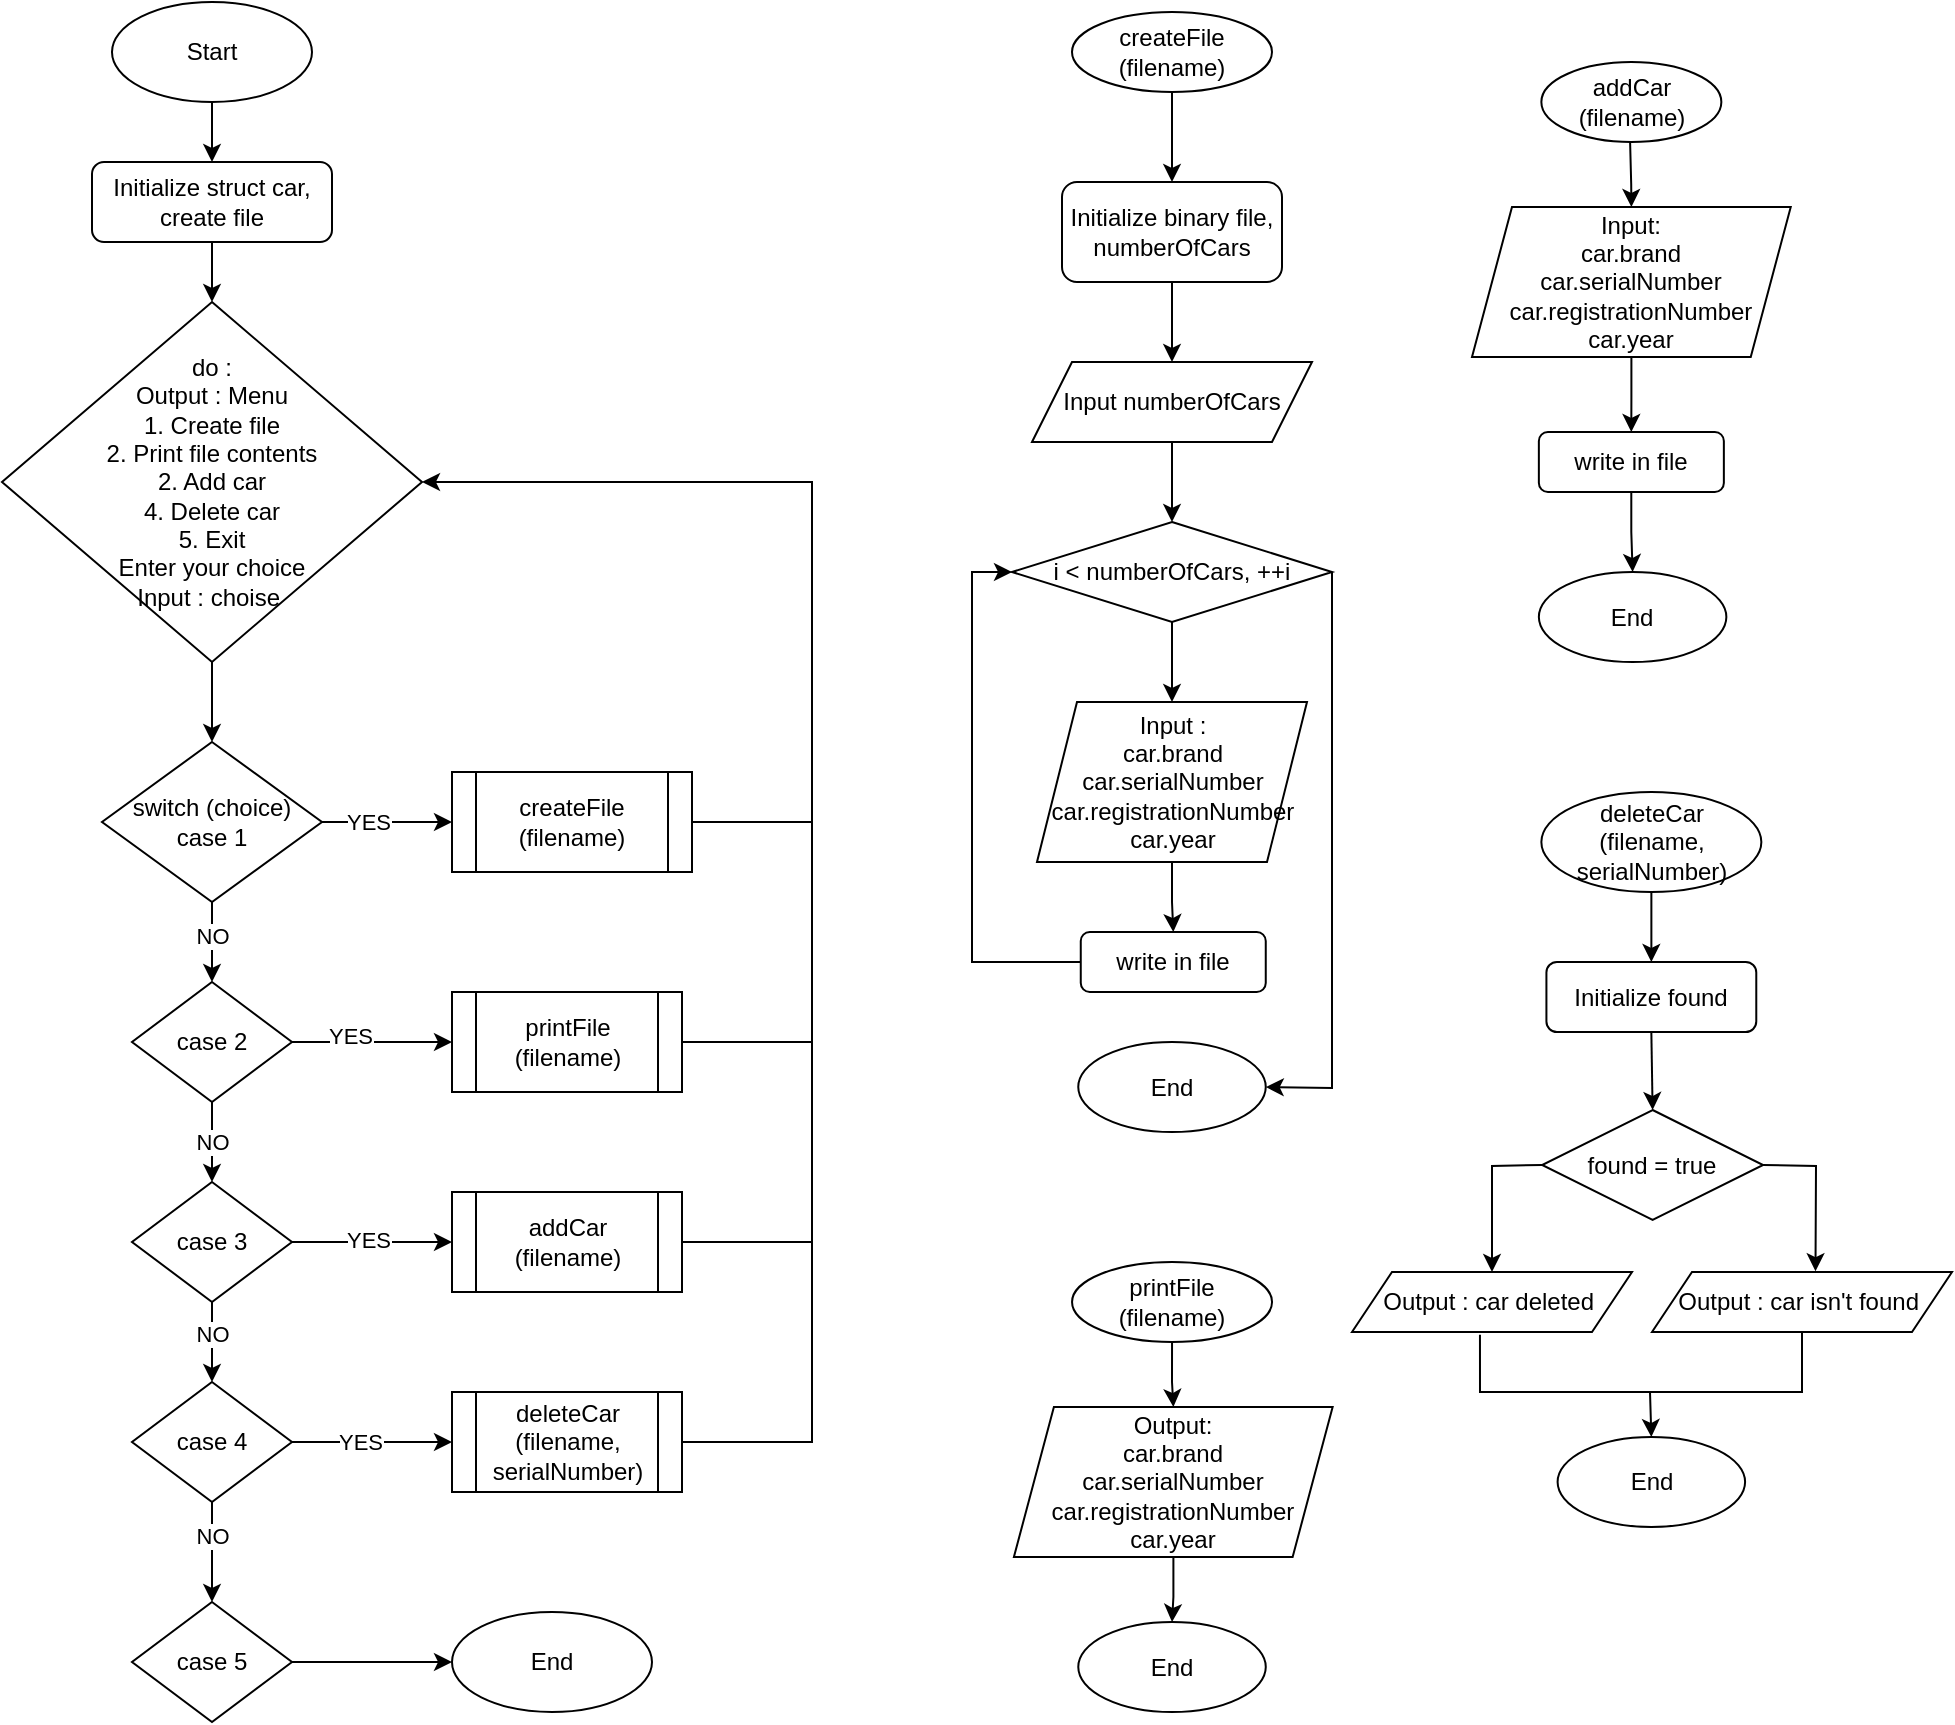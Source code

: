 <mxfile version="24.8.6">
  <diagram name="Сторінка-1" id="QhHNqp1_LBPbBBlJYvi5">
    <mxGraphModel dx="2138" dy="945" grid="1" gridSize="10" guides="1" tooltips="1" connect="1" arrows="1" fold="1" page="1" pageScale="1" pageWidth="827" pageHeight="1169" math="0" shadow="0">
      <root>
        <mxCell id="0" />
        <mxCell id="1" parent="0" />
        <mxCell id="XGDB5DFtMEU5PY1Pmhh6-1" value="Start" style="ellipse;whiteSpace=wrap;html=1;" parent="1" vertex="1">
          <mxGeometry x="80" y="20" width="100" height="50" as="geometry" />
        </mxCell>
        <mxCell id="XGDB5DFtMEU5PY1Pmhh6-2" value="End" style="ellipse;whiteSpace=wrap;html=1;" parent="1" vertex="1">
          <mxGeometry x="250" y="825" width="100" height="50" as="geometry" />
        </mxCell>
        <mxCell id="XGDB5DFtMEU5PY1Pmhh6-17" value="" style="edgeStyle=orthogonalEdgeStyle;rounded=0;orthogonalLoop=1;jettySize=auto;html=1;" parent="1" source="XGDB5DFtMEU5PY1Pmhh6-3" target="XGDB5DFtMEU5PY1Pmhh6-4" edge="1">
          <mxGeometry relative="1" as="geometry" />
        </mxCell>
        <mxCell id="XGDB5DFtMEU5PY1Pmhh6-3" value="Initialize struct car,&lt;div&gt;create file&lt;/div&gt;" style="rounded=1;whiteSpace=wrap;html=1;" parent="1" vertex="1">
          <mxGeometry x="70" y="100" width="120" height="40" as="geometry" />
        </mxCell>
        <mxCell id="XGDB5DFtMEU5PY1Pmhh6-18" value="" style="edgeStyle=orthogonalEdgeStyle;rounded=0;orthogonalLoop=1;jettySize=auto;html=1;" parent="1" source="XGDB5DFtMEU5PY1Pmhh6-4" target="XGDB5DFtMEU5PY1Pmhh6-5" edge="1">
          <mxGeometry relative="1" as="geometry" />
        </mxCell>
        <mxCell id="XGDB5DFtMEU5PY1Pmhh6-4" value="do :&lt;div&gt;Output : Menu&lt;/div&gt;&lt;div&gt;1. Create file&lt;/div&gt;&lt;div&gt;2. Print file contents&lt;/div&gt;&lt;div&gt;2. Add car&lt;/div&gt;&lt;div&gt;4. Delete car&lt;/div&gt;&lt;div&gt;5. Exit&lt;/div&gt;&lt;div&gt;Enter your choice&lt;/div&gt;&lt;div&gt;Input : choise&amp;nbsp;&lt;/div&gt;" style="rhombus;whiteSpace=wrap;html=1;" parent="1" vertex="1">
          <mxGeometry x="25" y="170" width="210" height="180" as="geometry" />
        </mxCell>
        <mxCell id="XGDB5DFtMEU5PY1Pmhh6-19" value="" style="edgeStyle=orthogonalEdgeStyle;rounded=0;orthogonalLoop=1;jettySize=auto;html=1;" parent="1" source="XGDB5DFtMEU5PY1Pmhh6-5" target="XGDB5DFtMEU5PY1Pmhh6-6" edge="1">
          <mxGeometry relative="1" as="geometry" />
        </mxCell>
        <mxCell id="XGDB5DFtMEU5PY1Pmhh6-34" value="NO" style="edgeLabel;html=1;align=center;verticalAlign=middle;resizable=0;points=[];" parent="XGDB5DFtMEU5PY1Pmhh6-19" vertex="1" connectable="0">
          <mxGeometry x="-0.157" relative="1" as="geometry">
            <mxPoint as="offset" />
          </mxGeometry>
        </mxCell>
        <mxCell id="XGDB5DFtMEU5PY1Pmhh6-23" value="" style="edgeStyle=orthogonalEdgeStyle;rounded=0;orthogonalLoop=1;jettySize=auto;html=1;" parent="1" source="XGDB5DFtMEU5PY1Pmhh6-5" target="XGDB5DFtMEU5PY1Pmhh6-10" edge="1">
          <mxGeometry relative="1" as="geometry" />
        </mxCell>
        <mxCell id="XGDB5DFtMEU5PY1Pmhh6-28" value="YES" style="edgeLabel;html=1;align=center;verticalAlign=middle;resizable=0;points=[];" parent="XGDB5DFtMEU5PY1Pmhh6-23" vertex="1" connectable="0">
          <mxGeometry x="-0.29" relative="1" as="geometry">
            <mxPoint as="offset" />
          </mxGeometry>
        </mxCell>
        <mxCell id="XGDB5DFtMEU5PY1Pmhh6-5" value="switch (choice)&lt;div&gt;case 1&lt;/div&gt;" style="rhombus;whiteSpace=wrap;html=1;" parent="1" vertex="1">
          <mxGeometry x="75" y="390" width="110" height="80" as="geometry" />
        </mxCell>
        <mxCell id="XGDB5DFtMEU5PY1Pmhh6-20" value="NO" style="edgeStyle=orthogonalEdgeStyle;rounded=0;orthogonalLoop=1;jettySize=auto;html=1;" parent="1" source="XGDB5DFtMEU5PY1Pmhh6-6" target="XGDB5DFtMEU5PY1Pmhh6-7" edge="1">
          <mxGeometry relative="1" as="geometry" />
        </mxCell>
        <mxCell id="XGDB5DFtMEU5PY1Pmhh6-24" value="" style="edgeStyle=orthogonalEdgeStyle;rounded=0;orthogonalLoop=1;jettySize=auto;html=1;" parent="1" source="XGDB5DFtMEU5PY1Pmhh6-6" target="XGDB5DFtMEU5PY1Pmhh6-11" edge="1">
          <mxGeometry relative="1" as="geometry" />
        </mxCell>
        <mxCell id="XGDB5DFtMEU5PY1Pmhh6-29" value="YES" style="edgeLabel;html=1;align=center;verticalAlign=middle;resizable=0;points=[];" parent="XGDB5DFtMEU5PY1Pmhh6-24" vertex="1" connectable="0">
          <mxGeometry x="-0.278" y="3" relative="1" as="geometry">
            <mxPoint as="offset" />
          </mxGeometry>
        </mxCell>
        <mxCell id="XGDB5DFtMEU5PY1Pmhh6-6" value="case 2" style="rhombus;whiteSpace=wrap;html=1;" parent="1" vertex="1">
          <mxGeometry x="90" y="510" width="80" height="60" as="geometry" />
        </mxCell>
        <mxCell id="XGDB5DFtMEU5PY1Pmhh6-21" value="" style="edgeStyle=orthogonalEdgeStyle;rounded=0;orthogonalLoop=1;jettySize=auto;html=1;" parent="1" source="XGDB5DFtMEU5PY1Pmhh6-7" target="XGDB5DFtMEU5PY1Pmhh6-8" edge="1">
          <mxGeometry relative="1" as="geometry" />
        </mxCell>
        <mxCell id="XGDB5DFtMEU5PY1Pmhh6-33" value="NO" style="edgeLabel;html=1;align=center;verticalAlign=middle;resizable=0;points=[];" parent="XGDB5DFtMEU5PY1Pmhh6-21" vertex="1" connectable="0">
          <mxGeometry x="-0.19" relative="1" as="geometry">
            <mxPoint as="offset" />
          </mxGeometry>
        </mxCell>
        <mxCell id="XGDB5DFtMEU5PY1Pmhh6-25" value="" style="edgeStyle=orthogonalEdgeStyle;rounded=0;orthogonalLoop=1;jettySize=auto;html=1;" parent="1" source="XGDB5DFtMEU5PY1Pmhh6-7" target="XGDB5DFtMEU5PY1Pmhh6-12" edge="1">
          <mxGeometry relative="1" as="geometry" />
        </mxCell>
        <mxCell id="XGDB5DFtMEU5PY1Pmhh6-30" value="YES" style="edgeLabel;html=1;align=center;verticalAlign=middle;resizable=0;points=[];" parent="XGDB5DFtMEU5PY1Pmhh6-25" vertex="1" connectable="0">
          <mxGeometry x="-0.048" y="1" relative="1" as="geometry">
            <mxPoint as="offset" />
          </mxGeometry>
        </mxCell>
        <mxCell id="XGDB5DFtMEU5PY1Pmhh6-7" value="case 3" style="rhombus;whiteSpace=wrap;html=1;" parent="1" vertex="1">
          <mxGeometry x="90" y="610" width="80" height="60" as="geometry" />
        </mxCell>
        <mxCell id="XGDB5DFtMEU5PY1Pmhh6-22" value="" style="edgeStyle=orthogonalEdgeStyle;rounded=0;orthogonalLoop=1;jettySize=auto;html=1;" parent="1" source="XGDB5DFtMEU5PY1Pmhh6-8" target="XGDB5DFtMEU5PY1Pmhh6-9" edge="1">
          <mxGeometry relative="1" as="geometry" />
        </mxCell>
        <mxCell id="XGDB5DFtMEU5PY1Pmhh6-32" value="NO" style="edgeLabel;html=1;align=center;verticalAlign=middle;resizable=0;points=[];" parent="XGDB5DFtMEU5PY1Pmhh6-22" vertex="1" connectable="0">
          <mxGeometry x="-0.327" relative="1" as="geometry">
            <mxPoint as="offset" />
          </mxGeometry>
        </mxCell>
        <mxCell id="XGDB5DFtMEU5PY1Pmhh6-26" value="" style="edgeStyle=orthogonalEdgeStyle;rounded=0;orthogonalLoop=1;jettySize=auto;html=1;" parent="1" source="XGDB5DFtMEU5PY1Pmhh6-8" target="XGDB5DFtMEU5PY1Pmhh6-13" edge="1">
          <mxGeometry relative="1" as="geometry" />
        </mxCell>
        <mxCell id="XGDB5DFtMEU5PY1Pmhh6-31" value="YES" style="edgeLabel;html=1;align=center;verticalAlign=middle;resizable=0;points=[];" parent="XGDB5DFtMEU5PY1Pmhh6-26" vertex="1" connectable="0">
          <mxGeometry x="-0.153" relative="1" as="geometry">
            <mxPoint as="offset" />
          </mxGeometry>
        </mxCell>
        <mxCell id="XGDB5DFtMEU5PY1Pmhh6-8" value="case 4" style="rhombus;whiteSpace=wrap;html=1;" parent="1" vertex="1">
          <mxGeometry x="90" y="710" width="80" height="60" as="geometry" />
        </mxCell>
        <mxCell id="XGDB5DFtMEU5PY1Pmhh6-27" value="" style="edgeStyle=orthogonalEdgeStyle;rounded=0;orthogonalLoop=1;jettySize=auto;html=1;" parent="1" source="XGDB5DFtMEU5PY1Pmhh6-9" target="XGDB5DFtMEU5PY1Pmhh6-2" edge="1">
          <mxGeometry relative="1" as="geometry" />
        </mxCell>
        <mxCell id="XGDB5DFtMEU5PY1Pmhh6-9" value="case 5" style="rhombus;whiteSpace=wrap;html=1;" parent="1" vertex="1">
          <mxGeometry x="90" y="820" width="80" height="60" as="geometry" />
        </mxCell>
        <mxCell id="XGDB5DFtMEU5PY1Pmhh6-10" value="createFile (filename)" style="shape=process;whiteSpace=wrap;html=1;backgroundOutline=1;" parent="1" vertex="1">
          <mxGeometry x="250" y="405" width="120" height="50" as="geometry" />
        </mxCell>
        <mxCell id="XGDB5DFtMEU5PY1Pmhh6-11" value="printFile (filename)" style="shape=process;whiteSpace=wrap;html=1;backgroundOutline=1;" parent="1" vertex="1">
          <mxGeometry x="250" y="515" width="115" height="50" as="geometry" />
        </mxCell>
        <mxCell id="XGDB5DFtMEU5PY1Pmhh6-12" value="addCar (filename)" style="shape=process;whiteSpace=wrap;html=1;backgroundOutline=1;" parent="1" vertex="1">
          <mxGeometry x="250" y="615" width="115" height="50" as="geometry" />
        </mxCell>
        <mxCell id="XGDB5DFtMEU5PY1Pmhh6-13" value="deleteCar (filename, serialNumber)" style="shape=process;whiteSpace=wrap;html=1;backgroundOutline=1;" parent="1" vertex="1">
          <mxGeometry x="250" y="715" width="115" height="50" as="geometry" />
        </mxCell>
        <mxCell id="XGDB5DFtMEU5PY1Pmhh6-16" value="" style="endArrow=classic;html=1;rounded=0;exitX=0.5;exitY=1;exitDx=0;exitDy=0;" parent="1" source="XGDB5DFtMEU5PY1Pmhh6-1" target="XGDB5DFtMEU5PY1Pmhh6-3" edge="1">
          <mxGeometry width="50" height="50" relative="1" as="geometry">
            <mxPoint x="300" y="200" as="sourcePoint" />
            <mxPoint x="350" y="150" as="targetPoint" />
          </mxGeometry>
        </mxCell>
        <mxCell id="XGDB5DFtMEU5PY1Pmhh6-35" value="" style="endArrow=classic;html=1;rounded=0;exitX=1;exitY=0.5;exitDx=0;exitDy=0;entryX=1;entryY=0.5;entryDx=0;entryDy=0;" parent="1" source="XGDB5DFtMEU5PY1Pmhh6-10" target="XGDB5DFtMEU5PY1Pmhh6-4" edge="1">
          <mxGeometry width="50" height="50" relative="1" as="geometry">
            <mxPoint x="300" y="380" as="sourcePoint" />
            <mxPoint x="350" y="330" as="targetPoint" />
            <Array as="points">
              <mxPoint x="430" y="430" />
              <mxPoint x="430" y="260" />
            </Array>
          </mxGeometry>
        </mxCell>
        <mxCell id="XGDB5DFtMEU5PY1Pmhh6-36" value="" style="endArrow=none;html=1;rounded=0;entryX=1;entryY=0.5;entryDx=0;entryDy=0;" parent="1" target="XGDB5DFtMEU5PY1Pmhh6-11" edge="1">
          <mxGeometry width="50" height="50" relative="1" as="geometry">
            <mxPoint x="430" y="430" as="sourcePoint" />
            <mxPoint x="350" y="520" as="targetPoint" />
            <Array as="points">
              <mxPoint x="430" y="540" />
            </Array>
          </mxGeometry>
        </mxCell>
        <mxCell id="XGDB5DFtMEU5PY1Pmhh6-37" value="" style="endArrow=none;html=1;rounded=0;entryX=1;entryY=0.5;entryDx=0;entryDy=0;" parent="1" target="XGDB5DFtMEU5PY1Pmhh6-12" edge="1">
          <mxGeometry width="50" height="50" relative="1" as="geometry">
            <mxPoint x="430" y="540" as="sourcePoint" />
            <mxPoint x="350" y="610" as="targetPoint" />
            <Array as="points">
              <mxPoint x="430" y="640" />
            </Array>
          </mxGeometry>
        </mxCell>
        <mxCell id="XGDB5DFtMEU5PY1Pmhh6-38" value="" style="endArrow=none;html=1;rounded=0;exitX=1;exitY=0.5;exitDx=0;exitDy=0;" parent="1" source="XGDB5DFtMEU5PY1Pmhh6-13" edge="1">
          <mxGeometry width="50" height="50" relative="1" as="geometry">
            <mxPoint x="300" y="750" as="sourcePoint" />
            <mxPoint x="430" y="640" as="targetPoint" />
            <Array as="points">
              <mxPoint x="430" y="740" />
            </Array>
          </mxGeometry>
        </mxCell>
        <mxCell id="QW1WotdeV6jZJhA8QcLe-13" value="" style="edgeStyle=orthogonalEdgeStyle;rounded=0;orthogonalLoop=1;jettySize=auto;html=1;" edge="1" parent="1" source="QW1WotdeV6jZJhA8QcLe-1" target="QW1WotdeV6jZJhA8QcLe-5">
          <mxGeometry relative="1" as="geometry" />
        </mxCell>
        <mxCell id="QW1WotdeV6jZJhA8QcLe-1" value="createFile (filename)" style="ellipse;whiteSpace=wrap;html=1;" vertex="1" parent="1">
          <mxGeometry x="560" y="25" width="100" height="40" as="geometry" />
        </mxCell>
        <mxCell id="QW1WotdeV6jZJhA8QcLe-23" value="" style="edgeStyle=orthogonalEdgeStyle;rounded=0;orthogonalLoop=1;jettySize=auto;html=1;" edge="1" parent="1" source="QW1WotdeV6jZJhA8QcLe-2" target="QW1WotdeV6jZJhA8QcLe-21">
          <mxGeometry relative="1" as="geometry" />
        </mxCell>
        <mxCell id="QW1WotdeV6jZJhA8QcLe-2" value="printFile (filename)" style="ellipse;whiteSpace=wrap;html=1;" vertex="1" parent="1">
          <mxGeometry x="560.02" y="650" width="100" height="40" as="geometry" />
        </mxCell>
        <mxCell id="QW1WotdeV6jZJhA8QcLe-3" value="addCar (filename)" style="ellipse;whiteSpace=wrap;html=1;" vertex="1" parent="1">
          <mxGeometry x="794.68" y="50" width="90" height="40" as="geometry" />
        </mxCell>
        <mxCell id="QW1WotdeV6jZJhA8QcLe-4" value="deleteCar (filename, serialNumber)" style="ellipse;whiteSpace=wrap;html=1;" vertex="1" parent="1">
          <mxGeometry x="794.68" y="415" width="110" height="50" as="geometry" />
        </mxCell>
        <mxCell id="QW1WotdeV6jZJhA8QcLe-14" value="" style="edgeStyle=orthogonalEdgeStyle;rounded=0;orthogonalLoop=1;jettySize=auto;html=1;" edge="1" parent="1" source="QW1WotdeV6jZJhA8QcLe-5" target="QW1WotdeV6jZJhA8QcLe-7">
          <mxGeometry relative="1" as="geometry" />
        </mxCell>
        <mxCell id="QW1WotdeV6jZJhA8QcLe-5" value="Initialize binary file, numberOfCars" style="rounded=1;whiteSpace=wrap;html=1;" vertex="1" parent="1">
          <mxGeometry x="555" y="110" width="110" height="50" as="geometry" />
        </mxCell>
        <mxCell id="QW1WotdeV6jZJhA8QcLe-16" value="" style="edgeStyle=orthogonalEdgeStyle;rounded=0;orthogonalLoop=1;jettySize=auto;html=1;" edge="1" parent="1" source="QW1WotdeV6jZJhA8QcLe-6" target="QW1WotdeV6jZJhA8QcLe-8">
          <mxGeometry relative="1" as="geometry" />
        </mxCell>
        <mxCell id="QW1WotdeV6jZJhA8QcLe-6" value="i &amp;lt; numberOfCars, ++i" style="rhombus;whiteSpace=wrap;html=1;" vertex="1" parent="1">
          <mxGeometry x="530" y="280" width="160" height="50" as="geometry" />
        </mxCell>
        <mxCell id="QW1WotdeV6jZJhA8QcLe-15" value="" style="edgeStyle=orthogonalEdgeStyle;rounded=0;orthogonalLoop=1;jettySize=auto;html=1;" edge="1" parent="1" source="QW1WotdeV6jZJhA8QcLe-7" target="QW1WotdeV6jZJhA8QcLe-6">
          <mxGeometry relative="1" as="geometry" />
        </mxCell>
        <mxCell id="QW1WotdeV6jZJhA8QcLe-7" value="Input numberOfCars" style="shape=parallelogram;perimeter=parallelogramPerimeter;whiteSpace=wrap;html=1;fixedSize=1;" vertex="1" parent="1">
          <mxGeometry x="540" y="200" width="140" height="40" as="geometry" />
        </mxCell>
        <mxCell id="QW1WotdeV6jZJhA8QcLe-17" value="" style="edgeStyle=orthogonalEdgeStyle;rounded=0;orthogonalLoop=1;jettySize=auto;html=1;" edge="1" parent="1" source="QW1WotdeV6jZJhA8QcLe-8" target="QW1WotdeV6jZJhA8QcLe-12">
          <mxGeometry relative="1" as="geometry" />
        </mxCell>
        <mxCell id="QW1WotdeV6jZJhA8QcLe-8" value="Input :&lt;div&gt;car.brand&lt;/div&gt;&lt;div&gt;car.serialNumber&lt;/div&gt;&lt;div&gt;car.registrationNumber&lt;/div&gt;&lt;div&gt;car.year&lt;/div&gt;" style="shape=parallelogram;perimeter=parallelogramPerimeter;whiteSpace=wrap;html=1;fixedSize=1;" vertex="1" parent="1">
          <mxGeometry x="542.5" y="370" width="135" height="80" as="geometry" />
        </mxCell>
        <mxCell id="QW1WotdeV6jZJhA8QcLe-10" value="End" style="ellipse;whiteSpace=wrap;html=1;" vertex="1" parent="1">
          <mxGeometry x="563.13" y="540" width="93.75" height="45" as="geometry" />
        </mxCell>
        <mxCell id="QW1WotdeV6jZJhA8QcLe-12" value="write in file" style="rounded=1;whiteSpace=wrap;html=1;" vertex="1" parent="1">
          <mxGeometry x="564.38" y="485" width="92.5" height="30" as="geometry" />
        </mxCell>
        <mxCell id="QW1WotdeV6jZJhA8QcLe-18" value="" style="endArrow=classic;html=1;rounded=0;exitX=0;exitY=0.5;exitDx=0;exitDy=0;entryX=0;entryY=0.5;entryDx=0;entryDy=0;" edge="1" parent="1" source="QW1WotdeV6jZJhA8QcLe-12" target="QW1WotdeV6jZJhA8QcLe-6">
          <mxGeometry width="50" height="50" relative="1" as="geometry">
            <mxPoint x="610" y="480" as="sourcePoint" />
            <mxPoint x="660" y="430" as="targetPoint" />
            <Array as="points">
              <mxPoint x="510" y="500" />
              <mxPoint x="510" y="305" />
            </Array>
          </mxGeometry>
        </mxCell>
        <mxCell id="QW1WotdeV6jZJhA8QcLe-19" value="" style="endArrow=classic;html=1;rounded=0;exitX=1;exitY=0.5;exitDx=0;exitDy=0;entryX=1;entryY=0.5;entryDx=0;entryDy=0;" edge="1" parent="1" source="QW1WotdeV6jZJhA8QcLe-6" target="QW1WotdeV6jZJhA8QcLe-10">
          <mxGeometry width="50" height="50" relative="1" as="geometry">
            <mxPoint x="610" y="480" as="sourcePoint" />
            <mxPoint x="660" y="430" as="targetPoint" />
            <Array as="points">
              <mxPoint x="690" y="563" />
            </Array>
          </mxGeometry>
        </mxCell>
        <mxCell id="QW1WotdeV6jZJhA8QcLe-24" value="" style="edgeStyle=orthogonalEdgeStyle;rounded=0;orthogonalLoop=1;jettySize=auto;html=1;" edge="1" parent="1" source="QW1WotdeV6jZJhA8QcLe-21" target="QW1WotdeV6jZJhA8QcLe-22">
          <mxGeometry relative="1" as="geometry" />
        </mxCell>
        <mxCell id="QW1WotdeV6jZJhA8QcLe-21" value="Output:&lt;div&gt;&lt;div&gt;car.brand&lt;/div&gt;&lt;div&gt;car.serialNumber&lt;/div&gt;&lt;div&gt;car.registrationNumber&lt;/div&gt;&lt;div&gt;car.year&lt;/div&gt;&lt;/div&gt;" style="shape=parallelogram;perimeter=parallelogramPerimeter;whiteSpace=wrap;html=1;fixedSize=1;" vertex="1" parent="1">
          <mxGeometry x="530.95" y="722.5" width="159.37" height="75" as="geometry" />
        </mxCell>
        <mxCell id="QW1WotdeV6jZJhA8QcLe-22" value="End" style="ellipse;whiteSpace=wrap;html=1;" vertex="1" parent="1">
          <mxGeometry x="563.14" y="830" width="93.75" height="45" as="geometry" />
        </mxCell>
        <mxCell id="QW1WotdeV6jZJhA8QcLe-25" value="" style="edgeStyle=orthogonalEdgeStyle;rounded=0;orthogonalLoop=1;jettySize=auto;html=1;" edge="1" parent="1" target="QW1WotdeV6jZJhA8QcLe-27">
          <mxGeometry relative="1" as="geometry">
            <mxPoint x="839.05" y="90" as="sourcePoint" />
          </mxGeometry>
        </mxCell>
        <mxCell id="QW1WotdeV6jZJhA8QcLe-30" value="" style="edgeStyle=orthogonalEdgeStyle;rounded=0;orthogonalLoop=1;jettySize=auto;html=1;" edge="1" parent="1" source="QW1WotdeV6jZJhA8QcLe-27" target="QW1WotdeV6jZJhA8QcLe-29">
          <mxGeometry relative="1" as="geometry" />
        </mxCell>
        <mxCell id="QW1WotdeV6jZJhA8QcLe-27" value="Input:&lt;div&gt;&lt;div&gt;car.brand&lt;/div&gt;&lt;div&gt;car.serialNumber&lt;/div&gt;&lt;div&gt;car.registrationNumber&lt;/div&gt;&lt;div&gt;car.year&lt;/div&gt;&lt;/div&gt;" style="shape=parallelogram;perimeter=parallelogramPerimeter;whiteSpace=wrap;html=1;fixedSize=1;" vertex="1" parent="1">
          <mxGeometry x="760" y="122.5" width="159.37" height="75" as="geometry" />
        </mxCell>
        <mxCell id="QW1WotdeV6jZJhA8QcLe-28" value="End" style="ellipse;whiteSpace=wrap;html=1;" vertex="1" parent="1">
          <mxGeometry x="793.43" y="305" width="93.75" height="45" as="geometry" />
        </mxCell>
        <mxCell id="QW1WotdeV6jZJhA8QcLe-31" value="" style="edgeStyle=orthogonalEdgeStyle;rounded=0;orthogonalLoop=1;jettySize=auto;html=1;" edge="1" parent="1" source="QW1WotdeV6jZJhA8QcLe-29" target="QW1WotdeV6jZJhA8QcLe-28">
          <mxGeometry relative="1" as="geometry" />
        </mxCell>
        <mxCell id="QW1WotdeV6jZJhA8QcLe-29" value="write in file" style="rounded=1;whiteSpace=wrap;html=1;" vertex="1" parent="1">
          <mxGeometry x="793.43" y="235" width="92.5" height="30" as="geometry" />
        </mxCell>
        <mxCell id="QW1WotdeV6jZJhA8QcLe-32" value="Initialize found" style="rounded=1;whiteSpace=wrap;html=1;" vertex="1" parent="1">
          <mxGeometry x="797.21" y="500" width="104.93" height="35" as="geometry" />
        </mxCell>
        <mxCell id="QW1WotdeV6jZJhA8QcLe-33" value="found = true" style="rhombus;whiteSpace=wrap;html=1;" vertex="1" parent="1">
          <mxGeometry x="795.07" y="574" width="110.48" height="55" as="geometry" />
        </mxCell>
        <mxCell id="QW1WotdeV6jZJhA8QcLe-34" value="Output : car deleted&amp;nbsp;" style="shape=parallelogram;perimeter=parallelogramPerimeter;whiteSpace=wrap;html=1;fixedSize=1;" vertex="1" parent="1">
          <mxGeometry x="700" y="655" width="140" height="30" as="geometry" />
        </mxCell>
        <mxCell id="QW1WotdeV6jZJhA8QcLe-35" value="Output : car isn&#39;t found&amp;nbsp;" style="shape=parallelogram;perimeter=parallelogramPerimeter;whiteSpace=wrap;html=1;fixedSize=1;" vertex="1" parent="1">
          <mxGeometry x="850" y="655" width="150" height="30" as="geometry" />
        </mxCell>
        <mxCell id="QW1WotdeV6jZJhA8QcLe-36" value="End" style="ellipse;whiteSpace=wrap;html=1;" vertex="1" parent="1">
          <mxGeometry x="802.8" y="737.5" width="93.75" height="45" as="geometry" />
        </mxCell>
        <mxCell id="QW1WotdeV6jZJhA8QcLe-38" value="" style="endArrow=classic;html=1;rounded=0;exitX=0.5;exitY=1;exitDx=0;exitDy=0;entryX=0.5;entryY=0;entryDx=0;entryDy=0;" edge="1" parent="1" source="QW1WotdeV6jZJhA8QcLe-4" target="QW1WotdeV6jZJhA8QcLe-32">
          <mxGeometry width="50" height="50" relative="1" as="geometry">
            <mxPoint x="940" y="625" as="sourcePoint" />
            <mxPoint x="990" y="575" as="targetPoint" />
          </mxGeometry>
        </mxCell>
        <mxCell id="QW1WotdeV6jZJhA8QcLe-39" value="" style="endArrow=classic;html=1;rounded=0;exitX=0.5;exitY=1;exitDx=0;exitDy=0;entryX=0.5;entryY=0;entryDx=0;entryDy=0;" edge="1" parent="1" source="QW1WotdeV6jZJhA8QcLe-32" target="QW1WotdeV6jZJhA8QcLe-33">
          <mxGeometry width="50" height="50" relative="1" as="geometry">
            <mxPoint x="940" y="625" as="sourcePoint" />
            <mxPoint x="990" y="575" as="targetPoint" />
          </mxGeometry>
        </mxCell>
        <mxCell id="QW1WotdeV6jZJhA8QcLe-40" value="" style="endArrow=classic;html=1;rounded=0;exitX=1;exitY=0.5;exitDx=0;exitDy=0;entryX=0.545;entryY=-0.013;entryDx=0;entryDy=0;entryPerimeter=0;" edge="1" parent="1" source="QW1WotdeV6jZJhA8QcLe-33" target="QW1WotdeV6jZJhA8QcLe-35">
          <mxGeometry width="50" height="50" relative="1" as="geometry">
            <mxPoint x="940" y="705" as="sourcePoint" />
            <mxPoint x="990" y="655" as="targetPoint" />
            <Array as="points">
              <mxPoint x="932" y="602" />
            </Array>
          </mxGeometry>
        </mxCell>
        <mxCell id="QW1WotdeV6jZJhA8QcLe-41" value="" style="endArrow=classic;html=1;rounded=0;exitX=0;exitY=0.5;exitDx=0;exitDy=0;entryX=0.5;entryY=0;entryDx=0;entryDy=0;" edge="1" parent="1" source="QW1WotdeV6jZJhA8QcLe-33" target="QW1WotdeV6jZJhA8QcLe-34">
          <mxGeometry width="50" height="50" relative="1" as="geometry">
            <mxPoint x="940" y="705" as="sourcePoint" />
            <mxPoint x="990" y="655" as="targetPoint" />
            <Array as="points">
              <mxPoint x="770" y="602" />
            </Array>
          </mxGeometry>
        </mxCell>
        <mxCell id="QW1WotdeV6jZJhA8QcLe-42" value="" style="endArrow=classic;html=1;rounded=0;exitX=0.457;exitY=1.045;exitDx=0;exitDy=0;exitPerimeter=0;entryX=0.5;entryY=0;entryDx=0;entryDy=0;" edge="1" parent="1" source="QW1WotdeV6jZJhA8QcLe-34" target="QW1WotdeV6jZJhA8QcLe-36">
          <mxGeometry width="50" height="50" relative="1" as="geometry">
            <mxPoint x="940" y="785" as="sourcePoint" />
            <mxPoint x="849.055" y="735" as="targetPoint" />
            <Array as="points">
              <mxPoint x="764" y="715" />
              <mxPoint x="849" y="715" />
            </Array>
          </mxGeometry>
        </mxCell>
        <mxCell id="QW1WotdeV6jZJhA8QcLe-43" value="" style="endArrow=none;html=1;rounded=0;entryX=0.5;entryY=1;entryDx=0;entryDy=0;" edge="1" parent="1" target="QW1WotdeV6jZJhA8QcLe-35">
          <mxGeometry width="50" height="50" relative="1" as="geometry">
            <mxPoint x="840" y="715" as="sourcePoint" />
            <mxPoint x="990" y="735" as="targetPoint" />
            <Array as="points">
              <mxPoint x="925" y="715" />
            </Array>
          </mxGeometry>
        </mxCell>
      </root>
    </mxGraphModel>
  </diagram>
</mxfile>
